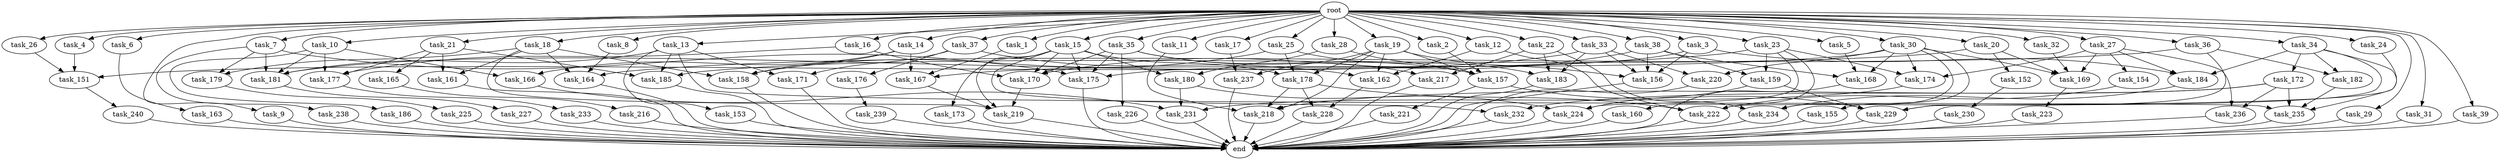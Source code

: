 digraph G {
  root [size="0.000000"];
  task_1 [size="1024.000000"];
  task_2 [size="1024.000000"];
  task_3 [size="1024.000000"];
  task_4 [size="1024.000000"];
  task_5 [size="1024.000000"];
  task_6 [size="1024.000000"];
  task_7 [size="1024.000000"];
  task_8 [size="1024.000000"];
  task_9 [size="1024.000000"];
  task_10 [size="1024.000000"];
  task_11 [size="1024.000000"];
  task_12 [size="1024.000000"];
  task_13 [size="1024.000000"];
  task_14 [size="1024.000000"];
  task_15 [size="1024.000000"];
  task_16 [size="1024.000000"];
  task_17 [size="1024.000000"];
  task_18 [size="1024.000000"];
  task_19 [size="1024.000000"];
  task_20 [size="1024.000000"];
  task_21 [size="1024.000000"];
  task_22 [size="1024.000000"];
  task_23 [size="1024.000000"];
  task_24 [size="1024.000000"];
  task_25 [size="1024.000000"];
  task_26 [size="1024.000000"];
  task_27 [size="1024.000000"];
  task_28 [size="1024.000000"];
  task_29 [size="1024.000000"];
  task_30 [size="1024.000000"];
  task_31 [size="1024.000000"];
  task_32 [size="1024.000000"];
  task_33 [size="1024.000000"];
  task_34 [size="1024.000000"];
  task_35 [size="1024.000000"];
  task_36 [size="1024.000000"];
  task_37 [size="1024.000000"];
  task_38 [size="1024.000000"];
  task_39 [size="1024.000000"];
  task_151 [size="1717986918400.000000"];
  task_152 [size="549755813888.000000"];
  task_153 [size="77309411328.000000"];
  task_154 [size="309237645312.000000"];
  task_155 [size="695784701952.000000"];
  task_156 [size="2224793059328.000000"];
  task_157 [size="1271310319616.000000"];
  task_158 [size="1133871366144.000000"];
  task_159 [size="1005022347264.000000"];
  task_160 [size="309237645312.000000"];
  task_161 [size="893353197568.000000"];
  task_162 [size="1589137899520.000000"];
  task_163 [size="137438953472.000000"];
  task_164 [size="1486058684416.000000"];
  task_165 [size="34359738368.000000"];
  task_166 [size="352187318272.000000"];
  task_167 [size="1254130450432.000000"];
  task_168 [size="1941325217792.000000"];
  task_169 [size="1632087572480.000000"];
  task_170 [size="1958505086976.000000"];
  task_171 [size="936302870528.000000"];
  task_172 [size="420906795008.000000"];
  task_173 [size="420906795008.000000"];
  task_174 [size="1314259992576.000000"];
  task_175 [size="2396591751168.000000"];
  task_176 [size="858993459200.000000"];
  task_177 [size="670014898176.000000"];
  task_178 [size="1254130450432.000000"];
  task_179 [size="1717986918400.000000"];
  task_180 [size="498216206336.000000"];
  task_181 [size="1288490188800.000000"];
  task_182 [size="498216206336.000000"];
  task_183 [size="970662608896.000000"];
  task_184 [size="1425929142272.000000"];
  task_185 [size="661424963584.000000"];
  task_186 [size="214748364800.000000"];
  task_216 [size="214748364800.000000"];
  task_217 [size="1116691496960.000000"];
  task_218 [size="1228360646656.000000"];
  task_219 [size="2010044694528.000000"];
  task_220 [size="833223655424.000000"];
  task_221 [size="309237645312.000000"];
  task_222 [size="1391569403904.000000"];
  task_223 [size="34359738368.000000"];
  task_224 [size="1554778161152.000000"];
  task_225 [size="695784701952.000000"];
  task_226 [size="420906795008.000000"];
  task_227 [size="34359738368.000000"];
  task_228 [size="773094113280.000000"];
  task_229 [size="1116691496960.000000"];
  task_230 [size="34359738368.000000"];
  task_231 [size="1460288880640.000000"];
  task_232 [size="455266533376.000000"];
  task_233 [size="214748364800.000000"];
  task_234 [size="2250562863104.000000"];
  task_235 [size="841813590016.000000"];
  task_236 [size="343597383680.000000"];
  task_237 [size="1245540515840.000000"];
  task_238 [size="858993459200.000000"];
  task_239 [size="34359738368.000000"];
  task_240 [size="137438953472.000000"];
  end [size="0.000000"];

  root -> task_1 [size="1.000000"];
  root -> task_2 [size="1.000000"];
  root -> task_3 [size="1.000000"];
  root -> task_4 [size="1.000000"];
  root -> task_5 [size="1.000000"];
  root -> task_6 [size="1.000000"];
  root -> task_7 [size="1.000000"];
  root -> task_8 [size="1.000000"];
  root -> task_9 [size="1.000000"];
  root -> task_10 [size="1.000000"];
  root -> task_11 [size="1.000000"];
  root -> task_12 [size="1.000000"];
  root -> task_13 [size="1.000000"];
  root -> task_14 [size="1.000000"];
  root -> task_15 [size="1.000000"];
  root -> task_16 [size="1.000000"];
  root -> task_17 [size="1.000000"];
  root -> task_18 [size="1.000000"];
  root -> task_19 [size="1.000000"];
  root -> task_20 [size="1.000000"];
  root -> task_21 [size="1.000000"];
  root -> task_22 [size="1.000000"];
  root -> task_23 [size="1.000000"];
  root -> task_24 [size="1.000000"];
  root -> task_25 [size="1.000000"];
  root -> task_26 [size="1.000000"];
  root -> task_27 [size="1.000000"];
  root -> task_28 [size="1.000000"];
  root -> task_29 [size="1.000000"];
  root -> task_30 [size="1.000000"];
  root -> task_31 [size="1.000000"];
  root -> task_32 [size="1.000000"];
  root -> task_33 [size="1.000000"];
  root -> task_34 [size="1.000000"];
  root -> task_35 [size="1.000000"];
  root -> task_36 [size="1.000000"];
  root -> task_37 [size="1.000000"];
  root -> task_38 [size="1.000000"];
  root -> task_39 [size="1.000000"];
  task_1 -> task_167 [size="411041792.000000"];
  task_2 -> task_157 [size="75497472.000000"];
  task_3 -> task_156 [size="679477248.000000"];
  task_3 -> task_175 [size="679477248.000000"];
  task_3 -> task_184 [size="679477248.000000"];
  task_4 -> task_151 [size="838860800.000000"];
  task_5 -> task_168 [size="536870912.000000"];
  task_6 -> task_163 [size="134217728.000000"];
  task_7 -> task_175 [size="838860800.000000"];
  task_7 -> task_179 [size="838860800.000000"];
  task_7 -> task_181 [size="838860800.000000"];
  task_7 -> task_238 [size="838860800.000000"];
  task_8 -> task_164 [size="536870912.000000"];
  task_9 -> end [size="1.000000"];
  task_10 -> task_166 [size="209715200.000000"];
  task_10 -> task_177 [size="209715200.000000"];
  task_10 -> task_181 [size="209715200.000000"];
  task_10 -> task_186 [size="209715200.000000"];
  task_11 -> task_218 [size="411041792.000000"];
  task_12 -> task_162 [size="33554432.000000"];
  task_12 -> task_222 [size="33554432.000000"];
  task_13 -> task_153 [size="75497472.000000"];
  task_13 -> task_171 [size="75497472.000000"];
  task_13 -> task_181 [size="75497472.000000"];
  task_13 -> task_185 [size="75497472.000000"];
  task_13 -> task_235 [size="75497472.000000"];
  task_14 -> task_158 [size="134217728.000000"];
  task_14 -> task_166 [size="134217728.000000"];
  task_14 -> task_167 [size="134217728.000000"];
  task_15 -> task_170 [size="411041792.000000"];
  task_15 -> task_173 [size="411041792.000000"];
  task_15 -> task_175 [size="411041792.000000"];
  task_15 -> task_178 [size="411041792.000000"];
  task_15 -> task_180 [size="411041792.000000"];
  task_15 -> task_219 [size="411041792.000000"];
  task_15 -> task_232 [size="411041792.000000"];
  task_16 -> task_170 [size="411041792.000000"];
  task_16 -> task_177 [size="411041792.000000"];
  task_17 -> task_237 [size="536870912.000000"];
  task_18 -> task_158 [size="838860800.000000"];
  task_18 -> task_161 [size="838860800.000000"];
  task_18 -> task_164 [size="838860800.000000"];
  task_18 -> task_179 [size="838860800.000000"];
  task_18 -> task_219 [size="838860800.000000"];
  task_19 -> task_156 [size="679477248.000000"];
  task_19 -> task_157 [size="679477248.000000"];
  task_19 -> task_162 [size="679477248.000000"];
  task_19 -> task_178 [size="679477248.000000"];
  task_19 -> task_218 [size="679477248.000000"];
  task_19 -> task_237 [size="679477248.000000"];
  task_20 -> task_152 [size="536870912.000000"];
  task_20 -> task_169 [size="536870912.000000"];
  task_20 -> task_185 [size="536870912.000000"];
  task_21 -> task_161 [size="33554432.000000"];
  task_21 -> task_165 [size="33554432.000000"];
  task_21 -> task_177 [size="33554432.000000"];
  task_21 -> task_185 [size="33554432.000000"];
  task_22 -> task_183 [size="679477248.000000"];
  task_22 -> task_217 [size="679477248.000000"];
  task_22 -> task_234 [size="679477248.000000"];
  task_23 -> task_151 [size="301989888.000000"];
  task_23 -> task_159 [size="301989888.000000"];
  task_23 -> task_160 [size="301989888.000000"];
  task_23 -> task_174 [size="301989888.000000"];
  task_23 -> task_224 [size="301989888.000000"];
  task_24 -> task_229 [size="33554432.000000"];
  task_25 -> task_158 [size="134217728.000000"];
  task_25 -> task_178 [size="134217728.000000"];
  task_25 -> task_183 [size="134217728.000000"];
  task_26 -> task_151 [size="536870912.000000"];
  task_27 -> task_154 [size="301989888.000000"];
  task_27 -> task_169 [size="301989888.000000"];
  task_27 -> task_174 [size="301989888.000000"];
  task_27 -> task_184 [size="301989888.000000"];
  task_27 -> task_236 [size="301989888.000000"];
  task_28 -> task_157 [size="75497472.000000"];
  task_28 -> task_180 [size="75497472.000000"];
  task_29 -> end [size="1.000000"];
  task_30 -> task_155 [size="679477248.000000"];
  task_30 -> task_167 [size="679477248.000000"];
  task_30 -> task_168 [size="679477248.000000"];
  task_30 -> task_169 [size="679477248.000000"];
  task_30 -> task_174 [size="679477248.000000"];
  task_30 -> task_220 [size="679477248.000000"];
  task_30 -> task_234 [size="679477248.000000"];
  task_31 -> end [size="1.000000"];
  task_32 -> task_169 [size="75497472.000000"];
  task_33 -> task_156 [size="134217728.000000"];
  task_33 -> task_181 [size="134217728.000000"];
  task_33 -> task_183 [size="134217728.000000"];
  task_33 -> task_220 [size="134217728.000000"];
  task_34 -> task_172 [size="411041792.000000"];
  task_34 -> task_182 [size="411041792.000000"];
  task_34 -> task_184 [size="411041792.000000"];
  task_34 -> task_222 [size="411041792.000000"];
  task_34 -> task_235 [size="411041792.000000"];
  task_35 -> task_157 [size="411041792.000000"];
  task_35 -> task_170 [size="411041792.000000"];
  task_35 -> task_175 [size="411041792.000000"];
  task_35 -> task_217 [size="411041792.000000"];
  task_35 -> task_226 [size="411041792.000000"];
  task_36 -> task_164 [size="75497472.000000"];
  task_36 -> task_182 [size="75497472.000000"];
  task_36 -> task_229 [size="75497472.000000"];
  task_37 -> task_162 [size="838860800.000000"];
  task_37 -> task_171 [size="838860800.000000"];
  task_37 -> task_176 [size="838860800.000000"];
  task_38 -> task_156 [size="679477248.000000"];
  task_38 -> task_159 [size="679477248.000000"];
  task_38 -> task_168 [size="679477248.000000"];
  task_38 -> task_170 [size="679477248.000000"];
  task_39 -> end [size="1.000000"];
  task_151 -> task_240 [size="134217728.000000"];
  task_152 -> task_230 [size="33554432.000000"];
  task_153 -> end [size="1.000000"];
  task_154 -> task_222 [size="838860800.000000"];
  task_155 -> end [size="1.000000"];
  task_156 -> end [size="1.000000"];
  task_157 -> task_221 [size="301989888.000000"];
  task_157 -> task_229 [size="301989888.000000"];
  task_158 -> end [size="1.000000"];
  task_159 -> task_224 [size="679477248.000000"];
  task_159 -> task_229 [size="679477248.000000"];
  task_160 -> end [size="1.000000"];
  task_161 -> end [size="1.000000"];
  task_162 -> task_228 [size="679477248.000000"];
  task_163 -> end [size="1.000000"];
  task_164 -> end [size="1.000000"];
  task_165 -> task_216 [size="209715200.000000"];
  task_166 -> task_231 [size="679477248.000000"];
  task_167 -> task_219 [size="301989888.000000"];
  task_168 -> end [size="1.000000"];
  task_169 -> task_223 [size="33554432.000000"];
  task_170 -> task_219 [size="411041792.000000"];
  task_171 -> end [size="1.000000"];
  task_172 -> task_218 [size="33554432.000000"];
  task_172 -> task_232 [size="33554432.000000"];
  task_172 -> task_235 [size="33554432.000000"];
  task_172 -> task_236 [size="33554432.000000"];
  task_173 -> end [size="1.000000"];
  task_174 -> task_231 [size="209715200.000000"];
  task_175 -> end [size="1.000000"];
  task_176 -> task_239 [size="33554432.000000"];
  task_177 -> task_233 [size="209715200.000000"];
  task_178 -> task_218 [size="75497472.000000"];
  task_178 -> task_222 [size="75497472.000000"];
  task_178 -> task_228 [size="75497472.000000"];
  task_179 -> task_225 [size="679477248.000000"];
  task_180 -> task_224 [size="536870912.000000"];
  task_180 -> task_231 [size="536870912.000000"];
  task_181 -> task_227 [size="33554432.000000"];
  task_182 -> task_235 [size="301989888.000000"];
  task_183 -> end [size="1.000000"];
  task_184 -> task_234 [size="838860800.000000"];
  task_185 -> end [size="1.000000"];
  task_186 -> end [size="1.000000"];
  task_216 -> end [size="1.000000"];
  task_217 -> end [size="1.000000"];
  task_218 -> end [size="1.000000"];
  task_219 -> end [size="1.000000"];
  task_220 -> end [size="1.000000"];
  task_221 -> end [size="1.000000"];
  task_222 -> end [size="1.000000"];
  task_223 -> end [size="1.000000"];
  task_224 -> end [size="1.000000"];
  task_225 -> end [size="1.000000"];
  task_226 -> end [size="1.000000"];
  task_227 -> end [size="1.000000"];
  task_228 -> end [size="1.000000"];
  task_229 -> end [size="1.000000"];
  task_230 -> end [size="1.000000"];
  task_231 -> end [size="1.000000"];
  task_232 -> end [size="1.000000"];
  task_233 -> end [size="1.000000"];
  task_234 -> end [size="1.000000"];
  task_235 -> end [size="1.000000"];
  task_236 -> end [size="1.000000"];
  task_237 -> end [size="1.000000"];
  task_238 -> end [size="1.000000"];
  task_239 -> end [size="1.000000"];
  task_240 -> end [size="1.000000"];
}
